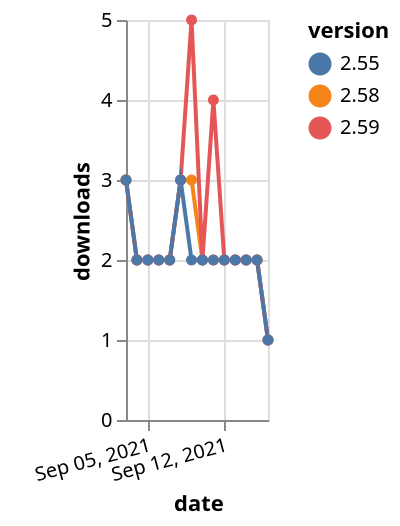 {"$schema": "https://vega.github.io/schema/vega-lite/v5.json", "description": "A simple bar chart with embedded data.", "data": {"values": [{"date": "2021-09-03", "total": 202, "delta": 3, "version": "2.58"}, {"date": "2021-09-04", "total": 204, "delta": 2, "version": "2.58"}, {"date": "2021-09-05", "total": 206, "delta": 2, "version": "2.58"}, {"date": "2021-09-06", "total": 208, "delta": 2, "version": "2.58"}, {"date": "2021-09-07", "total": 210, "delta": 2, "version": "2.58"}, {"date": "2021-09-08", "total": 213, "delta": 3, "version": "2.58"}, {"date": "2021-09-09", "total": 216, "delta": 3, "version": "2.58"}, {"date": "2021-09-10", "total": 218, "delta": 2, "version": "2.58"}, {"date": "2021-09-11", "total": 220, "delta": 2, "version": "2.58"}, {"date": "2021-09-12", "total": 222, "delta": 2, "version": "2.58"}, {"date": "2021-09-13", "total": 224, "delta": 2, "version": "2.58"}, {"date": "2021-09-14", "total": 226, "delta": 2, "version": "2.58"}, {"date": "2021-09-15", "total": 228, "delta": 2, "version": "2.58"}, {"date": "2021-09-16", "total": 229, "delta": 1, "version": "2.58"}, {"date": "2021-09-03", "total": 98, "delta": 3, "version": "2.59"}, {"date": "2021-09-04", "total": 100, "delta": 2, "version": "2.59"}, {"date": "2021-09-05", "total": 102, "delta": 2, "version": "2.59"}, {"date": "2021-09-06", "total": 104, "delta": 2, "version": "2.59"}, {"date": "2021-09-07", "total": 106, "delta": 2, "version": "2.59"}, {"date": "2021-09-08", "total": 109, "delta": 3, "version": "2.59"}, {"date": "2021-09-09", "total": 114, "delta": 5, "version": "2.59"}, {"date": "2021-09-10", "total": 116, "delta": 2, "version": "2.59"}, {"date": "2021-09-11", "total": 120, "delta": 4, "version": "2.59"}, {"date": "2021-09-12", "total": 122, "delta": 2, "version": "2.59"}, {"date": "2021-09-13", "total": 124, "delta": 2, "version": "2.59"}, {"date": "2021-09-14", "total": 126, "delta": 2, "version": "2.59"}, {"date": "2021-09-15", "total": 128, "delta": 2, "version": "2.59"}, {"date": "2021-09-16", "total": 129, "delta": 1, "version": "2.59"}, {"date": "2021-09-03", "total": 176, "delta": 3, "version": "2.55"}, {"date": "2021-09-04", "total": 178, "delta": 2, "version": "2.55"}, {"date": "2021-09-05", "total": 180, "delta": 2, "version": "2.55"}, {"date": "2021-09-06", "total": 182, "delta": 2, "version": "2.55"}, {"date": "2021-09-07", "total": 184, "delta": 2, "version": "2.55"}, {"date": "2021-09-08", "total": 187, "delta": 3, "version": "2.55"}, {"date": "2021-09-09", "total": 189, "delta": 2, "version": "2.55"}, {"date": "2021-09-10", "total": 191, "delta": 2, "version": "2.55"}, {"date": "2021-09-11", "total": 193, "delta": 2, "version": "2.55"}, {"date": "2021-09-12", "total": 195, "delta": 2, "version": "2.55"}, {"date": "2021-09-13", "total": 197, "delta": 2, "version": "2.55"}, {"date": "2021-09-14", "total": 199, "delta": 2, "version": "2.55"}, {"date": "2021-09-15", "total": 201, "delta": 2, "version": "2.55"}, {"date": "2021-09-16", "total": 202, "delta": 1, "version": "2.55"}]}, "width": "container", "mark": {"type": "line", "point": {"filled": true}}, "encoding": {"x": {"field": "date", "type": "temporal", "timeUnit": "yearmonthdate", "title": "date", "axis": {"labelAngle": -15}}, "y": {"field": "delta", "type": "quantitative", "title": "downloads"}, "color": {"field": "version", "type": "nominal"}, "tooltip": {"field": "delta"}}}